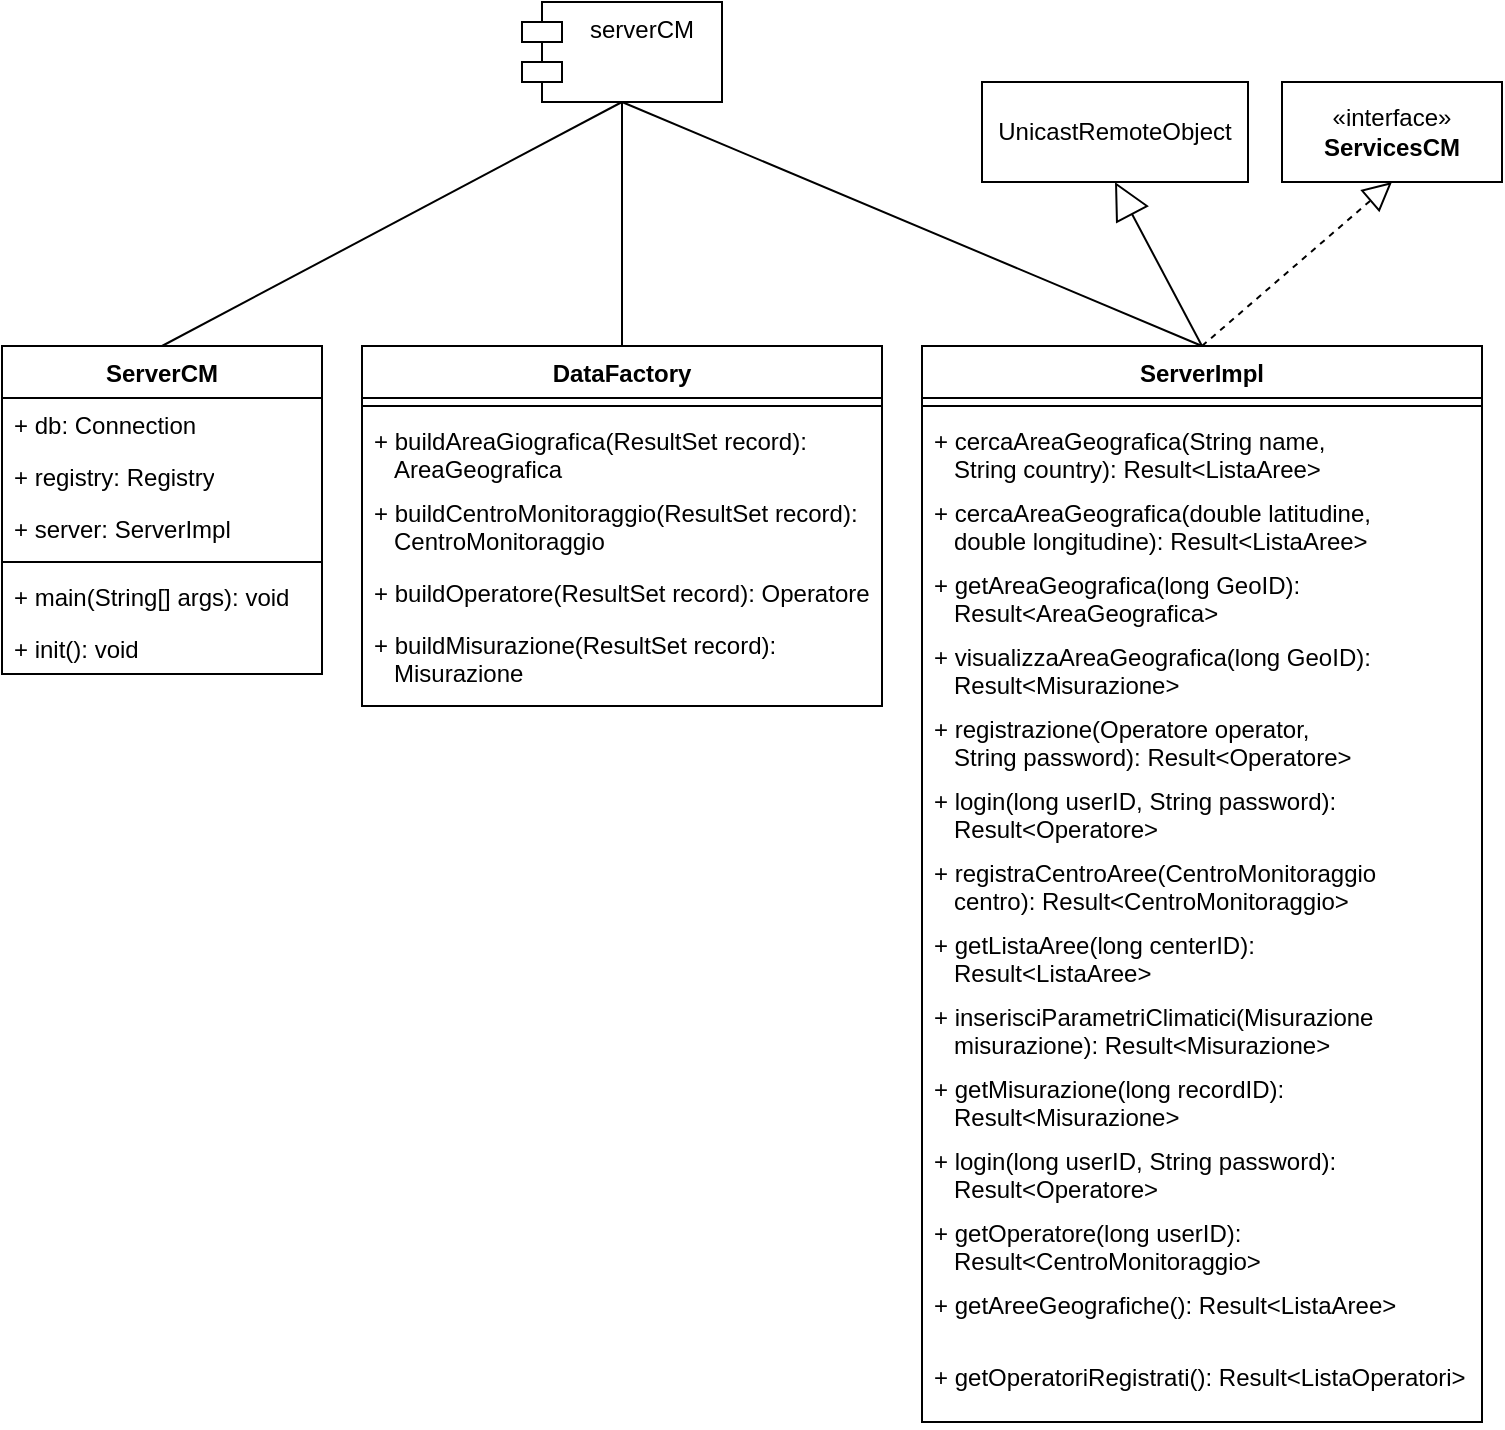 <mxfile version="21.1.2" type="device">
  <diagram name="Page-1" id="96Em92dcf0RogF3gsbSg">
    <mxGraphModel dx="689" dy="352" grid="1" gridSize="10" guides="1" tooltips="1" connect="1" arrows="1" fold="1" page="1" pageScale="1" pageWidth="827" pageHeight="1169" math="0" shadow="0">
      <root>
        <mxCell id="0" />
        <mxCell id="1" parent="0" />
        <mxCell id="omaoCnyiv3AI-1zTPq6B-1" value="serverCM" style="shape=module;align=left;spacingLeft=20;align=center;verticalAlign=top;whiteSpace=wrap;html=1;" parent="1" vertex="1">
          <mxGeometry x="300" y="110" width="100" height="50" as="geometry" />
        </mxCell>
        <mxCell id="omaoCnyiv3AI-1zTPq6B-2" value="DataFactory" style="swimlane;fontStyle=1;align=center;verticalAlign=top;childLayout=stackLayout;horizontal=1;startSize=26;horizontalStack=0;resizeParent=1;resizeParentMax=0;resizeLast=0;collapsible=1;marginBottom=0;whiteSpace=wrap;html=1;" parent="1" vertex="1">
          <mxGeometry x="220" y="282" width="260" height="180" as="geometry" />
        </mxCell>
        <mxCell id="omaoCnyiv3AI-1zTPq6B-4" value="" style="line;strokeWidth=1;fillColor=none;align=left;verticalAlign=middle;spacingTop=-1;spacingLeft=3;spacingRight=3;rotatable=0;labelPosition=right;points=[];portConstraint=eastwest;strokeColor=inherit;" parent="omaoCnyiv3AI-1zTPq6B-2" vertex="1">
          <mxGeometry y="26" width="260" height="8" as="geometry" />
        </mxCell>
        <mxCell id="omaoCnyiv3AI-1zTPq6B-5" value="+ buildAreaGiografica(ResultSet record):&lt;br&gt;&amp;nbsp; &amp;nbsp;AreaGeografica" style="text;strokeColor=none;fillColor=none;align=left;verticalAlign=top;spacingLeft=4;spacingRight=4;overflow=hidden;rotatable=0;points=[[0,0.5],[1,0.5]];portConstraint=eastwest;whiteSpace=wrap;html=1;" parent="omaoCnyiv3AI-1zTPq6B-2" vertex="1">
          <mxGeometry y="34" width="260" height="36" as="geometry" />
        </mxCell>
        <mxCell id="TgeIsKB1GvQfznADrXBh-12" value="+ buildCentroMonitoraggio(ResultSet record):&lt;br&gt;&amp;nbsp; &amp;nbsp;CentroMonitoraggio" style="text;strokeColor=none;fillColor=none;align=left;verticalAlign=top;spacingLeft=4;spacingRight=4;overflow=hidden;rotatable=0;points=[[0,0.5],[1,0.5]];portConstraint=eastwest;whiteSpace=wrap;html=1;" parent="omaoCnyiv3AI-1zTPq6B-2" vertex="1">
          <mxGeometry y="70" width="260" height="40" as="geometry" />
        </mxCell>
        <mxCell id="TgeIsKB1GvQfznADrXBh-17" value="+ buildOperatore(ResultSet record): Operatore" style="text;strokeColor=none;fillColor=none;align=left;verticalAlign=top;spacingLeft=4;spacingRight=4;overflow=hidden;rotatable=0;points=[[0,0.5],[1,0.5]];portConstraint=eastwest;whiteSpace=wrap;html=1;" parent="omaoCnyiv3AI-1zTPq6B-2" vertex="1">
          <mxGeometry y="110" width="260" height="26" as="geometry" />
        </mxCell>
        <mxCell id="TgeIsKB1GvQfznADrXBh-19" value="+ buildMisurazione(ResultSet record):&lt;br&gt;&amp;nbsp; &amp;nbsp;Misurazione" style="text;strokeColor=none;fillColor=none;align=left;verticalAlign=top;spacingLeft=4;spacingRight=4;overflow=hidden;rotatable=0;points=[[0,0.5],[1,0.5]];portConstraint=eastwest;whiteSpace=wrap;html=1;" parent="omaoCnyiv3AI-1zTPq6B-2" vertex="1">
          <mxGeometry y="136" width="260" height="44" as="geometry" />
        </mxCell>
        <mxCell id="TgeIsKB1GvQfznADrXBh-1" value="ServerCM" style="swimlane;fontStyle=1;align=center;verticalAlign=top;childLayout=stackLayout;horizontal=1;startSize=26;horizontalStack=0;resizeParent=1;resizeParentMax=0;resizeLast=0;collapsible=1;marginBottom=0;whiteSpace=wrap;html=1;" parent="1" vertex="1">
          <mxGeometry x="40" y="282" width="160" height="164" as="geometry" />
        </mxCell>
        <mxCell id="TgeIsKB1GvQfznADrXBh-7" value="+ db: Connection" style="text;strokeColor=none;fillColor=none;align=left;verticalAlign=top;spacingLeft=4;spacingRight=4;overflow=hidden;rotatable=0;points=[[0,0.5],[1,0.5]];portConstraint=eastwest;whiteSpace=wrap;html=1;" parent="TgeIsKB1GvQfznADrXBh-1" vertex="1">
          <mxGeometry y="26" width="160" height="26" as="geometry" />
        </mxCell>
        <mxCell id="TgeIsKB1GvQfznADrXBh-9" value="+ registry: Registry" style="text;strokeColor=none;fillColor=none;align=left;verticalAlign=top;spacingLeft=4;spacingRight=4;overflow=hidden;rotatable=0;points=[[0,0.5],[1,0.5]];portConstraint=eastwest;whiteSpace=wrap;html=1;" parent="TgeIsKB1GvQfznADrXBh-1" vertex="1">
          <mxGeometry y="52" width="160" height="26" as="geometry" />
        </mxCell>
        <mxCell id="TgeIsKB1GvQfznADrXBh-10" value="+ server: ServerImpl" style="text;strokeColor=none;fillColor=none;align=left;verticalAlign=top;spacingLeft=4;spacingRight=4;overflow=hidden;rotatable=0;points=[[0,0.5],[1,0.5]];portConstraint=eastwest;whiteSpace=wrap;html=1;" parent="TgeIsKB1GvQfznADrXBh-1" vertex="1">
          <mxGeometry y="78" width="160" height="26" as="geometry" />
        </mxCell>
        <mxCell id="TgeIsKB1GvQfznADrXBh-2" value="" style="line;strokeWidth=1;fillColor=none;align=left;verticalAlign=middle;spacingTop=-1;spacingLeft=3;spacingRight=3;rotatable=0;labelPosition=right;points=[];portConstraint=eastwest;strokeColor=inherit;" parent="TgeIsKB1GvQfznADrXBh-1" vertex="1">
          <mxGeometry y="104" width="160" height="8" as="geometry" />
        </mxCell>
        <mxCell id="TgeIsKB1GvQfznADrXBh-11" value="+ main(String[] args): void" style="text;strokeColor=none;fillColor=none;align=left;verticalAlign=top;spacingLeft=4;spacingRight=4;overflow=hidden;rotatable=0;points=[[0,0.5],[1,0.5]];portConstraint=eastwest;whiteSpace=wrap;html=1;" parent="TgeIsKB1GvQfznADrXBh-1" vertex="1">
          <mxGeometry y="112" width="160" height="26" as="geometry" />
        </mxCell>
        <mxCell id="TgeIsKB1GvQfznADrXBh-3" value="+ init(): void" style="text;strokeColor=none;fillColor=none;align=left;verticalAlign=top;spacingLeft=4;spacingRight=4;overflow=hidden;rotatable=0;points=[[0,0.5],[1,0.5]];portConstraint=eastwest;whiteSpace=wrap;html=1;" parent="TgeIsKB1GvQfznADrXBh-1" vertex="1">
          <mxGeometry y="138" width="160" height="26" as="geometry" />
        </mxCell>
        <mxCell id="TgeIsKB1GvQfznADrXBh-4" value="ServerImpl" style="swimlane;fontStyle=1;align=center;verticalAlign=top;childLayout=stackLayout;horizontal=1;startSize=26;horizontalStack=0;resizeParent=1;resizeParentMax=0;resizeLast=0;collapsible=1;marginBottom=0;whiteSpace=wrap;html=1;" parent="1" vertex="1">
          <mxGeometry x="500" y="282" width="280" height="538" as="geometry" />
        </mxCell>
        <mxCell id="TgeIsKB1GvQfznADrXBh-5" value="" style="line;strokeWidth=1;fillColor=none;align=left;verticalAlign=middle;spacingTop=-1;spacingLeft=3;spacingRight=3;rotatable=0;labelPosition=right;points=[];portConstraint=eastwest;strokeColor=inherit;" parent="TgeIsKB1GvQfznADrXBh-4" vertex="1">
          <mxGeometry y="26" width="280" height="8" as="geometry" />
        </mxCell>
        <mxCell id="TgeIsKB1GvQfznADrXBh-6" value="+ cercaAreaGeografica(String name,&amp;nbsp; &amp;nbsp;&lt;br&gt;&amp;nbsp; &amp;nbsp;String country): Result&amp;lt;ListaAree&amp;gt;" style="text;strokeColor=none;fillColor=none;align=left;verticalAlign=top;spacingLeft=4;spacingRight=4;overflow=hidden;rotatable=0;points=[[0,0.5],[1,0.5]];portConstraint=eastwest;whiteSpace=wrap;html=1;" parent="TgeIsKB1GvQfznADrXBh-4" vertex="1">
          <mxGeometry y="34" width="280" height="36" as="geometry" />
        </mxCell>
        <mxCell id="TgeIsKB1GvQfznADrXBh-22" value="+ cercaAreaGeografica(double latitudine,&lt;br&gt;&amp;nbsp; &amp;nbsp;double longitudine): Result&amp;lt;ListaAree&amp;gt;" style="text;strokeColor=none;fillColor=none;align=left;verticalAlign=top;spacingLeft=4;spacingRight=4;overflow=hidden;rotatable=0;points=[[0,0.5],[1,0.5]];portConstraint=eastwest;whiteSpace=wrap;html=1;" parent="TgeIsKB1GvQfznADrXBh-4" vertex="1">
          <mxGeometry y="70" width="280" height="36" as="geometry" />
        </mxCell>
        <mxCell id="TgeIsKB1GvQfznADrXBh-23" value="+ getAreaGeografica(long GeoID):&lt;br&gt;&amp;nbsp; &amp;nbsp;Result&amp;lt;AreaGeografica&amp;gt;" style="text;strokeColor=none;fillColor=none;align=left;verticalAlign=top;spacingLeft=4;spacingRight=4;overflow=hidden;rotatable=0;points=[[0,0.5],[1,0.5]];portConstraint=eastwest;whiteSpace=wrap;html=1;" parent="TgeIsKB1GvQfznADrXBh-4" vertex="1">
          <mxGeometry y="106" width="280" height="36" as="geometry" />
        </mxCell>
        <mxCell id="TgeIsKB1GvQfznADrXBh-24" value="+ visualizzaAreaGeografica(long GeoID):&lt;br&gt;&amp;nbsp; &amp;nbsp;Result&amp;lt;Misurazione&amp;gt;" style="text;strokeColor=none;fillColor=none;align=left;verticalAlign=top;spacingLeft=4;spacingRight=4;overflow=hidden;rotatable=0;points=[[0,0.5],[1,0.5]];portConstraint=eastwest;whiteSpace=wrap;html=1;" parent="TgeIsKB1GvQfznADrXBh-4" vertex="1">
          <mxGeometry y="142" width="280" height="36" as="geometry" />
        </mxCell>
        <mxCell id="TgeIsKB1GvQfznADrXBh-25" value="+ registrazione(Operatore operator,&lt;br&gt;&amp;nbsp; &amp;nbsp;String password): Result&amp;lt;Operatore&amp;gt;" style="text;strokeColor=none;fillColor=none;align=left;verticalAlign=top;spacingLeft=4;spacingRight=4;overflow=hidden;rotatable=0;points=[[0,0.5],[1,0.5]];portConstraint=eastwest;whiteSpace=wrap;html=1;" parent="TgeIsKB1GvQfznADrXBh-4" vertex="1">
          <mxGeometry y="178" width="280" height="36" as="geometry" />
        </mxCell>
        <mxCell id="TgeIsKB1GvQfznADrXBh-27" value="+ login(long userID, String password):&lt;br&gt;&amp;nbsp; &amp;nbsp;Result&amp;lt;Operatore&amp;gt;" style="text;strokeColor=none;fillColor=none;align=left;verticalAlign=top;spacingLeft=4;spacingRight=4;overflow=hidden;rotatable=0;points=[[0,0.5],[1,0.5]];portConstraint=eastwest;whiteSpace=wrap;html=1;" parent="TgeIsKB1GvQfznADrXBh-4" vertex="1">
          <mxGeometry y="214" width="280" height="36" as="geometry" />
        </mxCell>
        <mxCell id="TgeIsKB1GvQfznADrXBh-26" value="+ registraCentroAree(CentroMonitoraggio&lt;br&gt;&amp;nbsp; &amp;nbsp;centro): Result&amp;lt;CentroMonitoraggio&amp;gt;" style="text;strokeColor=none;fillColor=none;align=left;verticalAlign=top;spacingLeft=4;spacingRight=4;overflow=hidden;rotatable=0;points=[[0,0.5],[1,0.5]];portConstraint=eastwest;whiteSpace=wrap;html=1;" parent="TgeIsKB1GvQfznADrXBh-4" vertex="1">
          <mxGeometry y="250" width="280" height="36" as="geometry" />
        </mxCell>
        <mxCell id="TgeIsKB1GvQfznADrXBh-28" value="+ getListaAree(long centerID):&lt;br&gt;&amp;nbsp; &amp;nbsp;Result&amp;lt;ListaAree&amp;gt;" style="text;strokeColor=none;fillColor=none;align=left;verticalAlign=top;spacingLeft=4;spacingRight=4;overflow=hidden;rotatable=0;points=[[0,0.5],[1,0.5]];portConstraint=eastwest;whiteSpace=wrap;html=1;" parent="TgeIsKB1GvQfznADrXBh-4" vertex="1">
          <mxGeometry y="286" width="280" height="36" as="geometry" />
        </mxCell>
        <mxCell id="TgeIsKB1GvQfznADrXBh-29" value="+ inserisciParametriClimatici(Misurazione&lt;br&gt;&amp;nbsp; &amp;nbsp;misurazione):&amp;nbsp;Result&amp;lt;Misurazione&amp;gt;" style="text;strokeColor=none;fillColor=none;align=left;verticalAlign=top;spacingLeft=4;spacingRight=4;overflow=hidden;rotatable=0;points=[[0,0.5],[1,0.5]];portConstraint=eastwest;whiteSpace=wrap;html=1;" parent="TgeIsKB1GvQfznADrXBh-4" vertex="1">
          <mxGeometry y="322" width="280" height="36" as="geometry" />
        </mxCell>
        <mxCell id="TgeIsKB1GvQfznADrXBh-30" value="+ getMisurazione(long recordID):&lt;br&gt;&amp;nbsp; &amp;nbsp;Result&amp;lt;Misurazione&amp;gt;" style="text;strokeColor=none;fillColor=none;align=left;verticalAlign=top;spacingLeft=4;spacingRight=4;overflow=hidden;rotatable=0;points=[[0,0.5],[1,0.5]];portConstraint=eastwest;whiteSpace=wrap;html=1;" parent="TgeIsKB1GvQfznADrXBh-4" vertex="1">
          <mxGeometry y="358" width="280" height="36" as="geometry" />
        </mxCell>
        <mxCell id="TgeIsKB1GvQfznADrXBh-32" value="+ login(long userID, String password):&lt;br&gt;&amp;nbsp; &amp;nbsp;Result&amp;lt;Operatore&amp;gt;" style="text;strokeColor=none;fillColor=none;align=left;verticalAlign=top;spacingLeft=4;spacingRight=4;overflow=hidden;rotatable=0;points=[[0,0.5],[1,0.5]];portConstraint=eastwest;whiteSpace=wrap;html=1;" parent="TgeIsKB1GvQfznADrXBh-4" vertex="1">
          <mxGeometry y="394" width="280" height="36" as="geometry" />
        </mxCell>
        <mxCell id="TgeIsKB1GvQfznADrXBh-31" value="+ getOperatore(long userID):&lt;br&gt;&amp;nbsp; &amp;nbsp;Result&amp;lt;CentroMonitoraggio&amp;gt;" style="text;strokeColor=none;fillColor=none;align=left;verticalAlign=top;spacingLeft=4;spacingRight=4;overflow=hidden;rotatable=0;points=[[0,0.5],[1,0.5]];portConstraint=eastwest;whiteSpace=wrap;html=1;" parent="TgeIsKB1GvQfznADrXBh-4" vertex="1">
          <mxGeometry y="430" width="280" height="36" as="geometry" />
        </mxCell>
        <mxCell id="BqMPYsbbGyf_3eFGufmX-1" value="+&amp;nbsp;getAreeGeografiche&lt;span style=&quot;background-color: initial;&quot;&gt;():&lt;/span&gt;&amp;nbsp;Result&amp;lt;ListaAree&amp;gt;" style="text;strokeColor=none;fillColor=none;align=left;verticalAlign=top;spacingLeft=4;spacingRight=4;overflow=hidden;rotatable=0;points=[[0,0.5],[1,0.5]];portConstraint=eastwest;whiteSpace=wrap;html=1;" parent="TgeIsKB1GvQfznADrXBh-4" vertex="1">
          <mxGeometry y="466" width="280" height="36" as="geometry" />
        </mxCell>
        <mxCell id="uHFnqTzhBvpn5nZnHJPD-1" value="+&amp;nbsp;getOperatoriRegistrati&lt;span style=&quot;background-color: initial;&quot;&gt;():&lt;/span&gt;&amp;nbsp;Result&amp;lt;ListaOperatori&amp;gt;" style="text;strokeColor=none;fillColor=none;align=left;verticalAlign=top;spacingLeft=4;spacingRight=4;overflow=hidden;rotatable=0;points=[[0,0.5],[1,0.5]];portConstraint=eastwest;whiteSpace=wrap;html=1;" vertex="1" parent="TgeIsKB1GvQfznADrXBh-4">
          <mxGeometry y="502" width="280" height="36" as="geometry" />
        </mxCell>
        <mxCell id="TgeIsKB1GvQfznADrXBh-20" value="«interface»&lt;br&gt;&lt;b&gt;ServicesCM&lt;/b&gt;" style="html=1;whiteSpace=wrap;" parent="1" vertex="1">
          <mxGeometry x="680" y="150" width="110" height="50" as="geometry" />
        </mxCell>
        <mxCell id="TgeIsKB1GvQfznADrXBh-21" value="UnicastRemoteObject" style="html=1;whiteSpace=wrap;" parent="1" vertex="1">
          <mxGeometry x="530" y="150" width="133" height="50" as="geometry" />
        </mxCell>
        <mxCell id="BqMPYsbbGyf_3eFGufmX-2" value="" style="endArrow=none;html=1;rounded=0;entryX=0.5;entryY=1;entryDx=0;entryDy=0;exitX=0.5;exitY=0;exitDx=0;exitDy=0;" parent="1" source="TgeIsKB1GvQfznADrXBh-1" target="omaoCnyiv3AI-1zTPq6B-1" edge="1">
          <mxGeometry width="50" height="50" relative="1" as="geometry">
            <mxPoint x="200" y="280" as="sourcePoint" />
            <mxPoint x="400" y="260" as="targetPoint" />
          </mxGeometry>
        </mxCell>
        <mxCell id="BqMPYsbbGyf_3eFGufmX-3" value="" style="endArrow=none;html=1;rounded=0;exitX=0.5;exitY=0;exitDx=0;exitDy=0;entryX=0.5;entryY=1;entryDx=0;entryDy=0;" parent="1" source="omaoCnyiv3AI-1zTPq6B-2" target="omaoCnyiv3AI-1zTPq6B-1" edge="1">
          <mxGeometry width="50" height="50" relative="1" as="geometry">
            <mxPoint x="130" y="300" as="sourcePoint" />
            <mxPoint x="370" y="130" as="targetPoint" />
          </mxGeometry>
        </mxCell>
        <mxCell id="BqMPYsbbGyf_3eFGufmX-4" value="" style="endArrow=none;html=1;rounded=0;exitX=0.5;exitY=0;exitDx=0;exitDy=0;entryX=0.5;entryY=1;entryDx=0;entryDy=0;" parent="1" source="TgeIsKB1GvQfznADrXBh-4" target="omaoCnyiv3AI-1zTPq6B-1" edge="1">
          <mxGeometry width="50" height="50" relative="1" as="geometry">
            <mxPoint x="550" y="280" as="sourcePoint" />
            <mxPoint x="370" y="130" as="targetPoint" />
          </mxGeometry>
        </mxCell>
        <mxCell id="BqMPYsbbGyf_3eFGufmX-5" value="" style="endArrow=block;endSize=16;endFill=0;html=1;rounded=0;entryX=0.5;entryY=1;entryDx=0;entryDy=0;exitX=0.5;exitY=0;exitDx=0;exitDy=0;" parent="1" source="TgeIsKB1GvQfznADrXBh-4" target="TgeIsKB1GvQfznADrXBh-21" edge="1">
          <mxGeometry width="160" relative="1" as="geometry">
            <mxPoint x="510" y="240" as="sourcePoint" />
            <mxPoint x="670" y="240" as="targetPoint" />
          </mxGeometry>
        </mxCell>
        <mxCell id="BqMPYsbbGyf_3eFGufmX-7" value="" style="endArrow=block;dashed=1;endFill=0;endSize=12;html=1;rounded=0;exitX=0.5;exitY=0;exitDx=0;exitDy=0;entryX=0.5;entryY=1;entryDx=0;entryDy=0;" parent="1" source="TgeIsKB1GvQfznADrXBh-4" target="TgeIsKB1GvQfznADrXBh-20" edge="1">
          <mxGeometry width="160" relative="1" as="geometry">
            <mxPoint x="510" y="240" as="sourcePoint" />
            <mxPoint x="670" y="240" as="targetPoint" />
          </mxGeometry>
        </mxCell>
      </root>
    </mxGraphModel>
  </diagram>
</mxfile>
